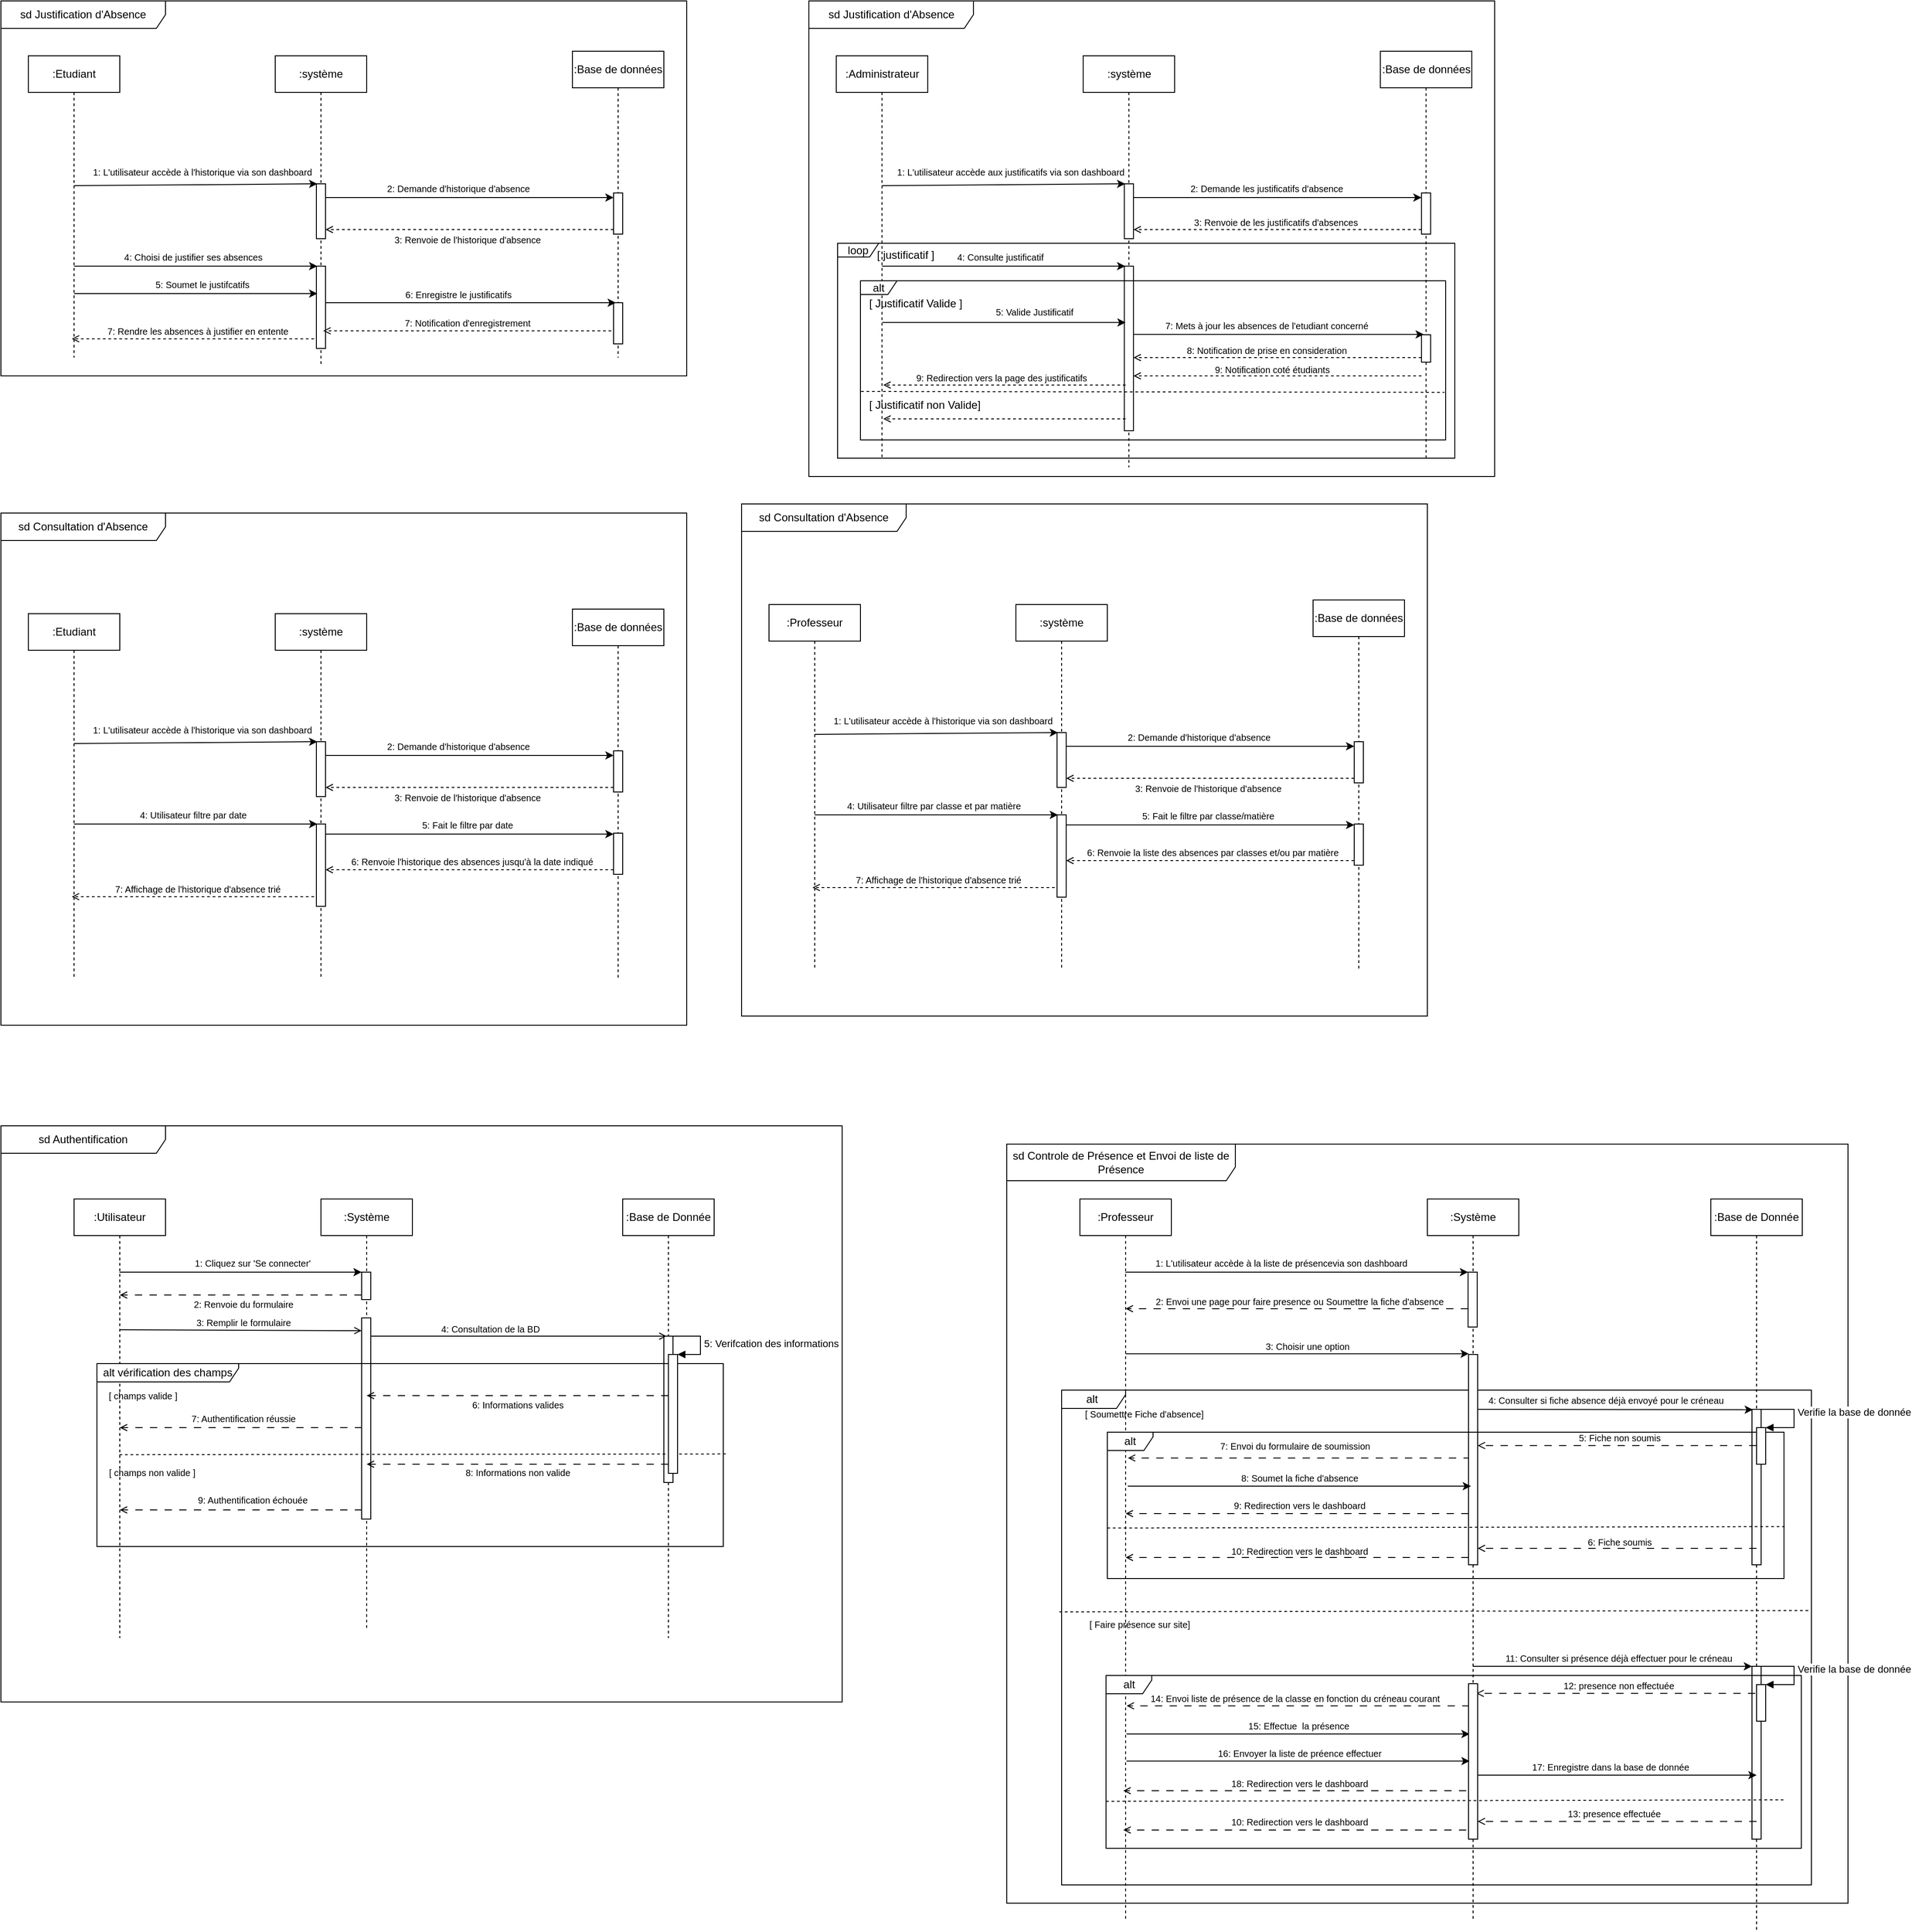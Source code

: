 <mxfile version="26.2.15">
  <diagram id="VfzzyUtiysGuRQwcEHD9" name="Page-1">
    <mxGraphModel dx="5688" dy="4666" grid="1" gridSize="10" guides="1" tooltips="1" connect="1" arrows="1" fold="1" page="1" pageScale="1" pageWidth="1100" pageHeight="850" background="#ffffff" math="0" shadow="0">
      <root>
        <mxCell id="0" />
        <mxCell id="1" parent="0" />
        <mxCell id="FyvYJik_-TkpsAxnc_bv-128" value="sd Authentification" style="shape=umlFrame;whiteSpace=wrap;html=1;pointerEvents=0;width=180;height=30;" parent="1" vertex="1">
          <mxGeometry x="-2060" y="-510" width="920" height="630" as="geometry" />
        </mxCell>
        <mxCell id="FyvYJik_-TkpsAxnc_bv-129" value=":Utilisateur" style="shape=umlLifeline;perimeter=lifelinePerimeter;whiteSpace=wrap;html=1;container=1;dropTarget=0;collapsible=0;recursiveResize=0;outlineConnect=0;portConstraint=eastwest;newEdgeStyle={&quot;curved&quot;:0,&quot;rounded&quot;:0};" parent="1" vertex="1">
          <mxGeometry x="-1980" y="-430" width="100" height="480" as="geometry" />
        </mxCell>
        <mxCell id="FyvYJik_-TkpsAxnc_bv-130" value=":Système" style="shape=umlLifeline;perimeter=lifelinePerimeter;whiteSpace=wrap;html=1;container=1;dropTarget=0;collapsible=0;recursiveResize=0;outlineConnect=0;portConstraint=eastwest;newEdgeStyle={&quot;curved&quot;:0,&quot;rounded&quot;:0};" parent="1" vertex="1">
          <mxGeometry x="-1710" y="-430" width="100" height="470" as="geometry" />
        </mxCell>
        <mxCell id="FyvYJik_-TkpsAxnc_bv-133" value="" style="html=1;points=[[0,0,0,0,5],[0,1,0,0,-5],[1,0,0,0,5],[1,1,0,0,-5]];perimeter=orthogonalPerimeter;outlineConnect=0;targetShapes=umlLifeline;portConstraint=eastwest;newEdgeStyle={&quot;curved&quot;:0,&quot;rounded&quot;:0};" parent="FyvYJik_-TkpsAxnc_bv-130" vertex="1">
          <mxGeometry x="44.5" y="80" width="10" height="30" as="geometry" />
        </mxCell>
        <mxCell id="FyvYJik_-TkpsAxnc_bv-134" value="" style="html=1;points=[[0,0,0,0,5],[0,1,0,0,-5],[1,0,0,0,5],[1,1,0,0,-5]];perimeter=orthogonalPerimeter;outlineConnect=0;targetShapes=umlLifeline;portConstraint=eastwest;newEdgeStyle={&quot;curved&quot;:0,&quot;rounded&quot;:0};" parent="FyvYJik_-TkpsAxnc_bv-130" vertex="1">
          <mxGeometry x="44.5" y="130" width="10" height="220" as="geometry" />
        </mxCell>
        <mxCell id="FyvYJik_-TkpsAxnc_bv-131" value=":Base de Donnée" style="shape=umlLifeline;perimeter=lifelinePerimeter;whiteSpace=wrap;html=1;container=1;dropTarget=0;collapsible=0;recursiveResize=0;outlineConnect=0;portConstraint=eastwest;newEdgeStyle={&quot;curved&quot;:0,&quot;rounded&quot;:0};" parent="1" vertex="1">
          <mxGeometry x="-1380" y="-430" width="100" height="480" as="geometry" />
        </mxCell>
        <mxCell id="FyvYJik_-TkpsAxnc_bv-149" value="" style="html=1;points=[[0,0,0,0,5],[0,1,0,0,-5],[1,0,0,0,5],[1,1,0,0,-5]];perimeter=orthogonalPerimeter;outlineConnect=0;targetShapes=umlLifeline;portConstraint=eastwest;newEdgeStyle={&quot;curved&quot;:0,&quot;rounded&quot;:0};" parent="FyvYJik_-TkpsAxnc_bv-131" vertex="1">
          <mxGeometry x="45" y="150" width="10" height="160" as="geometry" />
        </mxCell>
        <mxCell id="FyvYJik_-TkpsAxnc_bv-132" value="" style="endArrow=classic;html=1;rounded=0;" parent="1" target="FyvYJik_-TkpsAxnc_bv-133" edge="1">
          <mxGeometry width="50" height="50" relative="1" as="geometry">
            <mxPoint x="-1930.3" y="-350" as="sourcePoint" />
            <mxPoint x="-1660.5" y="-350" as="targetPoint" />
          </mxGeometry>
        </mxCell>
        <mxCell id="FyvYJik_-TkpsAxnc_bv-135" value="" style="endArrow=open;html=1;rounded=0;exitX=0;exitY=1;exitDx=0;exitDy=-5;exitPerimeter=0;endFill=0;dashed=1;dashPattern=8 8;" parent="1" source="FyvYJik_-TkpsAxnc_bv-133" target="FyvYJik_-TkpsAxnc_bv-129" edge="1">
          <mxGeometry width="50" height="50" relative="1" as="geometry">
            <mxPoint x="-1910" y="-310" as="sourcePoint" />
            <mxPoint x="-1644.7" y="-310" as="targetPoint" />
          </mxGeometry>
        </mxCell>
        <mxCell id="FyvYJik_-TkpsAxnc_bv-136" value="" style="endArrow=open;html=1;rounded=0;endFill=0;" parent="1" edge="1">
          <mxGeometry width="50" height="50" relative="1" as="geometry">
            <mxPoint x="-1930.3" y="-287" as="sourcePoint" />
            <mxPoint x="-1665.5" y="-286" as="targetPoint" />
          </mxGeometry>
        </mxCell>
        <mxCell id="FyvYJik_-TkpsAxnc_bv-137" value="" style="endArrow=open;html=1;rounded=0;exitX=0;exitY=1;exitDx=0;exitDy=-5;exitPerimeter=0;endFill=0;dashed=1;dashPattern=8 8;" parent="1" edge="1">
          <mxGeometry width="50" height="50" relative="1" as="geometry">
            <mxPoint x="-1665" y="-90" as="sourcePoint" />
            <mxPoint x="-1930" y="-90" as="targetPoint" />
          </mxGeometry>
        </mxCell>
        <mxCell id="FyvYJik_-TkpsAxnc_bv-138" value="1: Cliquez sur &#39;Se connecter&#39;" style="text;html=1;align=center;verticalAlign=middle;resizable=0;points=[];autosize=1;strokeColor=none;fillColor=none;fontSize=10;" parent="1" vertex="1">
          <mxGeometry x="-1860" y="-375" width="150" height="30" as="geometry" />
        </mxCell>
        <mxCell id="FyvYJik_-TkpsAxnc_bv-139" value="2: Renvoie du formulaire" style="text;html=1;align=center;verticalAlign=middle;resizable=0;points=[];autosize=1;strokeColor=none;fillColor=none;fontSize=10;" parent="1" vertex="1">
          <mxGeometry x="-1860" y="-330" width="130" height="30" as="geometry" />
        </mxCell>
        <mxCell id="FyvYJik_-TkpsAxnc_bv-140" value="3: Remplir le formulaire" style="text;html=1;align=center;verticalAlign=middle;resizable=0;points=[];autosize=1;strokeColor=none;fillColor=none;fontSize=10;" parent="1" vertex="1">
          <mxGeometry x="-1860" y="-310" width="130" height="30" as="geometry" />
        </mxCell>
        <mxCell id="FyvYJik_-TkpsAxnc_bv-141" value="" style="endArrow=open;html=1;rounded=0;exitX=0;exitY=1;exitDx=0;exitDy=-5;exitPerimeter=0;endFill=0;dashed=1;dashPattern=8 8;" parent="1" edge="1">
          <mxGeometry width="50" height="50" relative="1" as="geometry">
            <mxPoint x="-1665" y="-180" as="sourcePoint" />
            <mxPoint x="-1930" y="-180" as="targetPoint" />
          </mxGeometry>
        </mxCell>
        <mxCell id="FyvYJik_-TkpsAxnc_bv-142" value="7: Authentification réussie" style="text;html=1;align=center;verticalAlign=middle;resizable=0;points=[];autosize=1;strokeColor=none;fillColor=none;fontSize=10;" parent="1" vertex="1">
          <mxGeometry x="-1865" y="-205" width="140" height="30" as="geometry" />
        </mxCell>
        <mxCell id="FyvYJik_-TkpsAxnc_bv-143" value="9: Authentification échouée" style="text;html=1;align=center;verticalAlign=middle;resizable=0;points=[];autosize=1;strokeColor=none;fillColor=none;fontSize=10;" parent="1" vertex="1">
          <mxGeometry x="-1855" y="-116" width="140" height="30" as="geometry" />
        </mxCell>
        <mxCell id="FyvYJik_-TkpsAxnc_bv-144" value="[ champs valide ]" style="text;html=1;align=center;verticalAlign=middle;resizable=0;points=[];autosize=1;strokeColor=none;fillColor=none;fontSize=10;" parent="1" vertex="1">
          <mxGeometry x="-1955" y="-230" width="100" height="30" as="geometry" />
        </mxCell>
        <mxCell id="FyvYJik_-TkpsAxnc_bv-145" value="[ champs non valide ]" style="text;html=1;align=center;verticalAlign=middle;resizable=0;points=[];autosize=1;strokeColor=none;fillColor=none;fontSize=10;" parent="1" vertex="1">
          <mxGeometry x="-1955" y="-146" width="120" height="30" as="geometry" />
        </mxCell>
        <mxCell id="FyvYJik_-TkpsAxnc_bv-146" value="alt vérification des champs" style="shape=umlFrame;whiteSpace=wrap;html=1;pointerEvents=0;width=155;height=20;" parent="1" vertex="1">
          <mxGeometry x="-1955" y="-250" width="685" height="200" as="geometry" />
        </mxCell>
        <mxCell id="FyvYJik_-TkpsAxnc_bv-147" value="" style="endArrow=none;dashed=1;html=1;rounded=0;entryX=1.005;entryY=0.494;entryDx=0;entryDy=0;entryPerimeter=0;" parent="1" target="FyvYJik_-TkpsAxnc_bv-146" edge="1">
          <mxGeometry width="50" height="50" relative="1" as="geometry">
            <mxPoint x="-1930.3" y="-150.4" as="sourcePoint" />
            <mxPoint x="-1820" y="-150.4" as="targetPoint" />
          </mxGeometry>
        </mxCell>
        <mxCell id="FyvYJik_-TkpsAxnc_bv-148" value="" style="endArrow=open;html=1;rounded=0;endFill=0;dashed=1;dashPattern=8 8;" parent="1" source="FyvYJik_-TkpsAxnc_bv-150" edge="1">
          <mxGeometry width="50" height="50" relative="1" as="geometry">
            <mxPoint x="-1385" y="-215.4" as="sourcePoint" />
            <mxPoint x="-1660" y="-215" as="targetPoint" />
          </mxGeometry>
        </mxCell>
        <mxCell id="FyvYJik_-TkpsAxnc_bv-150" value="" style="html=1;points=[[0,0,0,0,5],[0,1,0,0,-5],[1,0,0,0,5],[1,1,0,0,-5]];perimeter=orthogonalPerimeter;outlineConnect=0;targetShapes=umlLifeline;portConstraint=eastwest;newEdgeStyle={&quot;curved&quot;:0,&quot;rounded&quot;:0};" parent="1" vertex="1">
          <mxGeometry x="-1330" y="-260" width="10" height="130" as="geometry" />
        </mxCell>
        <mxCell id="FyvYJik_-TkpsAxnc_bv-151" value="5: Verifcation des informations" style="html=1;align=left;spacingLeft=2;endArrow=block;rounded=0;edgeStyle=orthogonalEdgeStyle;curved=0;rounded=0;" parent="1" target="FyvYJik_-TkpsAxnc_bv-150" edge="1">
          <mxGeometry relative="1" as="geometry">
            <mxPoint x="-1325" y="-280" as="sourcePoint" />
            <Array as="points">
              <mxPoint x="-1295" y="-280" />
              <mxPoint x="-1295" y="-260" />
            </Array>
          </mxGeometry>
        </mxCell>
        <mxCell id="FyvYJik_-TkpsAxnc_bv-152" value="" style="endArrow=open;html=1;rounded=0;endFill=0;" parent="1" source="FyvYJik_-TkpsAxnc_bv-134" edge="1">
          <mxGeometry width="50" height="50" relative="1" as="geometry">
            <mxPoint x="-1660" y="-272" as="sourcePoint" />
            <mxPoint x="-1332" y="-280" as="targetPoint" />
          </mxGeometry>
        </mxCell>
        <mxCell id="FyvYJik_-TkpsAxnc_bv-153" value="4: Consultation de la BD" style="text;html=1;align=center;verticalAlign=middle;resizable=0;points=[];autosize=1;strokeColor=none;fillColor=none;fontSize=10;" parent="1" vertex="1">
          <mxGeometry x="-1590" y="-303" width="130" height="30" as="geometry" />
        </mxCell>
        <mxCell id="FyvYJik_-TkpsAxnc_bv-155" value="6: Informations valides" style="text;html=1;align=center;verticalAlign=middle;resizable=0;points=[];autosize=1;strokeColor=none;fillColor=none;fontSize=10;" parent="1" vertex="1">
          <mxGeometry x="-1555" y="-220" width="120" height="30" as="geometry" />
        </mxCell>
        <mxCell id="FyvYJik_-TkpsAxnc_bv-156" value="" style="endArrow=open;html=1;rounded=0;endFill=0;dashed=1;dashPattern=8 8;" parent="1" edge="1">
          <mxGeometry width="50" height="50" relative="1" as="geometry">
            <mxPoint x="-1330" y="-140" as="sourcePoint" />
            <mxPoint x="-1660" y="-140" as="targetPoint" />
          </mxGeometry>
        </mxCell>
        <mxCell id="FyvYJik_-TkpsAxnc_bv-157" value="8: Informations non valide" style="text;html=1;align=center;verticalAlign=middle;resizable=0;points=[];autosize=1;strokeColor=none;fillColor=none;fontSize=10;" parent="1" vertex="1">
          <mxGeometry x="-1565" y="-146" width="140" height="30" as="geometry" />
        </mxCell>
        <mxCell id="7TUI6IP7kkdumtU2h0bl-128" value="sd Consultation d&#39;Absence" style="shape=umlFrame;whiteSpace=wrap;html=1;pointerEvents=0;width=180;height=30;" vertex="1" parent="1">
          <mxGeometry x="-1250" y="-1190" width="750" height="560" as="geometry" />
        </mxCell>
        <mxCell id="7TUI6IP7kkdumtU2h0bl-129" value=":Professeur" style="shape=umlLifeline;perimeter=lifelinePerimeter;whiteSpace=wrap;html=1;container=1;dropTarget=0;collapsible=0;recursiveResize=0;outlineConnect=0;portConstraint=eastwest;newEdgeStyle={&quot;curved&quot;:0,&quot;rounded&quot;:0};" vertex="1" parent="1">
          <mxGeometry x="-1220" y="-1080" width="100" height="400" as="geometry" />
        </mxCell>
        <mxCell id="7TUI6IP7kkdumtU2h0bl-131" value=":système" style="shape=umlLifeline;perimeter=lifelinePerimeter;whiteSpace=wrap;html=1;container=1;dropTarget=0;collapsible=0;recursiveResize=0;outlineConnect=0;portConstraint=eastwest;newEdgeStyle={&quot;curved&quot;:0,&quot;rounded&quot;:0};size=40;" vertex="1" parent="1">
          <mxGeometry x="-950" y="-1080" width="100" height="400" as="geometry" />
        </mxCell>
        <mxCell id="7TUI6IP7kkdumtU2h0bl-136" value="" style="html=1;points=[[0,0,0,0,5],[0,1,0,0,-5],[1,0,0,0,5],[1,1,0,0,-5]];perimeter=orthogonalPerimeter;outlineConnect=0;targetShapes=umlLifeline;portConstraint=eastwest;newEdgeStyle={&quot;curved&quot;:0,&quot;rounded&quot;:0};" vertex="1" parent="7TUI6IP7kkdumtU2h0bl-131">
          <mxGeometry x="45" y="140" width="10" height="60" as="geometry" />
        </mxCell>
        <mxCell id="7TUI6IP7kkdumtU2h0bl-144" value="" style="html=1;points=[[0,0,0,0,5],[0,1,0,0,-5],[1,0,0,0,5],[1,1,0,0,-5]];perimeter=orthogonalPerimeter;outlineConnect=0;targetShapes=umlLifeline;portConstraint=eastwest;newEdgeStyle={&quot;curved&quot;:0,&quot;rounded&quot;:0};" vertex="1" parent="7TUI6IP7kkdumtU2h0bl-131">
          <mxGeometry x="45" y="230" width="10" height="90" as="geometry" />
        </mxCell>
        <mxCell id="7TUI6IP7kkdumtU2h0bl-132" value=":Base de données" style="shape=umlLifeline;perimeter=lifelinePerimeter;whiteSpace=wrap;html=1;container=1;dropTarget=0;collapsible=0;recursiveResize=0;outlineConnect=0;portConstraint=eastwest;newEdgeStyle={&quot;curved&quot;:0,&quot;rounded&quot;:0};" vertex="1" parent="1">
          <mxGeometry x="-625" y="-1085" width="100" height="405" as="geometry" />
        </mxCell>
        <mxCell id="7TUI6IP7kkdumtU2h0bl-138" value="" style="html=1;points=[[0,0,0,0,5],[0,1,0,0,-5],[1,0,0,0,5],[1,1,0,0,-5]];perimeter=orthogonalPerimeter;outlineConnect=0;targetShapes=umlLifeline;portConstraint=eastwest;newEdgeStyle={&quot;curved&quot;:0,&quot;rounded&quot;:0};" vertex="1" parent="7TUI6IP7kkdumtU2h0bl-132">
          <mxGeometry x="45" y="155" width="10" height="45" as="geometry" />
        </mxCell>
        <mxCell id="7TUI6IP7kkdumtU2h0bl-147" value="" style="html=1;points=[[0,0,0,0,5],[0,1,0,0,-5],[1,0,0,0,5],[1,1,0,0,-5]];perimeter=orthogonalPerimeter;outlineConnect=0;targetShapes=umlLifeline;portConstraint=eastwest;newEdgeStyle={&quot;curved&quot;:0,&quot;rounded&quot;:0};" vertex="1" parent="7TUI6IP7kkdumtU2h0bl-132">
          <mxGeometry x="45" y="245" width="10" height="45" as="geometry" />
        </mxCell>
        <mxCell id="7TUI6IP7kkdumtU2h0bl-134" value="" style="endArrow=classic;html=1;rounded=0;" edge="1" parent="1">
          <mxGeometry width="50" height="50" relative="1" as="geometry">
            <mxPoint x="-1170.0" y="-938" as="sourcePoint" />
            <mxPoint x="-904" y="-940" as="targetPoint" />
          </mxGeometry>
        </mxCell>
        <mxCell id="7TUI6IP7kkdumtU2h0bl-135" value="1: L&#39;utilisateur accède à l&#39;historique via&amp;nbsp;son dashboard" style="text;html=1;align=center;verticalAlign=middle;resizable=0;points=[];autosize=1;strokeColor=none;fillColor=none;fontSize=10;" vertex="1" parent="1">
          <mxGeometry x="-1160" y="-968" width="260" height="30" as="geometry" />
        </mxCell>
        <mxCell id="7TUI6IP7kkdumtU2h0bl-137" value="" style="endArrow=classic;html=1;rounded=0;entryX=0;entryY=0;entryDx=0;entryDy=5;entryPerimeter=0;" edge="1" parent="1" source="7TUI6IP7kkdumtU2h0bl-136" target="7TUI6IP7kkdumtU2h0bl-138">
          <mxGeometry width="50" height="50" relative="1" as="geometry">
            <mxPoint x="-880.0" y="-918" as="sourcePoint" />
            <mxPoint x="-600" y="-920" as="targetPoint" />
          </mxGeometry>
        </mxCell>
        <mxCell id="7TUI6IP7kkdumtU2h0bl-140" value="" style="endArrow=open;html=1;rounded=0;exitX=0;exitY=1;exitDx=0;exitDy=-5;exitPerimeter=0;dashed=1;endFill=0;" edge="1" parent="1" source="7TUI6IP7kkdumtU2h0bl-138">
          <mxGeometry width="50" height="50" relative="1" as="geometry">
            <mxPoint x="-575.5" y="-900" as="sourcePoint" />
            <mxPoint x="-895" y="-890" as="targetPoint" />
          </mxGeometry>
        </mxCell>
        <mxCell id="7TUI6IP7kkdumtU2h0bl-141" value="2: Demande d&#39;historique d&#39;absence" style="text;html=1;align=center;verticalAlign=middle;resizable=0;points=[];autosize=1;strokeColor=none;fillColor=none;fontSize=10;" vertex="1" parent="1">
          <mxGeometry x="-840" y="-950" width="180" height="30" as="geometry" />
        </mxCell>
        <mxCell id="7TUI6IP7kkdumtU2h0bl-142" value="3: Renvoie de l&#39;historique d&#39;absence" style="text;html=1;align=center;verticalAlign=middle;resizable=0;points=[];autosize=1;strokeColor=none;fillColor=none;fontSize=10;" vertex="1" parent="1">
          <mxGeometry x="-830" y="-894" width="180" height="30" as="geometry" />
        </mxCell>
        <mxCell id="7TUI6IP7kkdumtU2h0bl-143" value="" style="endArrow=classic;html=1;rounded=0;" edge="1" parent="1">
          <mxGeometry width="50" height="50" relative="1" as="geometry">
            <mxPoint x="-1170" y="-850" as="sourcePoint" />
            <mxPoint x="-904" y="-850" as="targetPoint" />
          </mxGeometry>
        </mxCell>
        <mxCell id="7TUI6IP7kkdumtU2h0bl-146" value="4: Utilisateur filtre par classe et par matière" style="text;html=1;align=center;verticalAlign=middle;resizable=0;points=[];autosize=1;strokeColor=none;fillColor=none;fontSize=10;" vertex="1" parent="1">
          <mxGeometry x="-1145" y="-875" width="210" height="30" as="geometry" />
        </mxCell>
        <mxCell id="7TUI6IP7kkdumtU2h0bl-148" value="" style="endArrow=classic;html=1;rounded=0;entryX=0;entryY=0;entryDx=0;entryDy=5;entryPerimeter=0;" edge="1" parent="1">
          <mxGeometry width="50" height="50" relative="1" as="geometry">
            <mxPoint x="-895" y="-839" as="sourcePoint" />
            <mxPoint x="-580" y="-839" as="targetPoint" />
          </mxGeometry>
        </mxCell>
        <mxCell id="7TUI6IP7kkdumtU2h0bl-149" value="5: Fait le filtre par classe/matière" style="text;html=1;align=center;verticalAlign=middle;resizable=0;points=[];autosize=1;strokeColor=none;fillColor=none;fontSize=10;" vertex="1" parent="1">
          <mxGeometry x="-825" y="-864" width="170" height="30" as="geometry" />
        </mxCell>
        <mxCell id="7TUI6IP7kkdumtU2h0bl-150" value="" style="endArrow=open;html=1;rounded=0;exitX=0;exitY=1;exitDx=0;exitDy=-5;exitPerimeter=0;dashed=1;endFill=0;" edge="1" parent="1">
          <mxGeometry width="50" height="50" relative="1" as="geometry">
            <mxPoint x="-580" y="-800" as="sourcePoint" />
            <mxPoint x="-895" y="-800" as="targetPoint" />
          </mxGeometry>
        </mxCell>
        <mxCell id="7TUI6IP7kkdumtU2h0bl-151" value="6: Renvoie la liste des absences par classes et/ou par matière" style="text;html=1;align=center;verticalAlign=middle;resizable=0;points=[];autosize=1;strokeColor=none;fillColor=none;fontSize=10;" vertex="1" parent="1">
          <mxGeometry x="-885" y="-824" width="300" height="30" as="geometry" />
        </mxCell>
        <mxCell id="7TUI6IP7kkdumtU2h0bl-152" value="" style="endArrow=open;html=1;rounded=0;dashed=1;endFill=0;" edge="1" parent="1">
          <mxGeometry width="50" height="50" relative="1" as="geometry">
            <mxPoint x="-907.5" y="-770.56" as="sourcePoint" />
            <mxPoint x="-1172.5" y="-770.56" as="targetPoint" />
          </mxGeometry>
        </mxCell>
        <mxCell id="7TUI6IP7kkdumtU2h0bl-153" value="7: Affichage de l&#39;historique d&#39;absence trié" style="text;html=1;align=center;verticalAlign=middle;resizable=0;points=[];autosize=1;strokeColor=none;fillColor=none;fontSize=10;" vertex="1" parent="1">
          <mxGeometry x="-1135" y="-794" width="200" height="30" as="geometry" />
        </mxCell>
        <mxCell id="7TUI6IP7kkdumtU2h0bl-154" value="sd Consultation d&#39;Absence" style="shape=umlFrame;whiteSpace=wrap;html=1;pointerEvents=0;width=180;height=30;" vertex="1" parent="1">
          <mxGeometry x="-2060" y="-1180" width="750" height="560" as="geometry" />
        </mxCell>
        <mxCell id="7TUI6IP7kkdumtU2h0bl-155" value=":Etudiant" style="shape=umlLifeline;perimeter=lifelinePerimeter;whiteSpace=wrap;html=1;container=1;dropTarget=0;collapsible=0;recursiveResize=0;outlineConnect=0;portConstraint=eastwest;newEdgeStyle={&quot;curved&quot;:0,&quot;rounded&quot;:0};" vertex="1" parent="1">
          <mxGeometry x="-2030" y="-1070" width="100" height="400" as="geometry" />
        </mxCell>
        <mxCell id="7TUI6IP7kkdumtU2h0bl-156" value=":système" style="shape=umlLifeline;perimeter=lifelinePerimeter;whiteSpace=wrap;html=1;container=1;dropTarget=0;collapsible=0;recursiveResize=0;outlineConnect=0;portConstraint=eastwest;newEdgeStyle={&quot;curved&quot;:0,&quot;rounded&quot;:0};size=40;" vertex="1" parent="1">
          <mxGeometry x="-1760" y="-1070" width="100" height="400" as="geometry" />
        </mxCell>
        <mxCell id="7TUI6IP7kkdumtU2h0bl-157" value="" style="html=1;points=[[0,0,0,0,5],[0,1,0,0,-5],[1,0,0,0,5],[1,1,0,0,-5]];perimeter=orthogonalPerimeter;outlineConnect=0;targetShapes=umlLifeline;portConstraint=eastwest;newEdgeStyle={&quot;curved&quot;:0,&quot;rounded&quot;:0};" vertex="1" parent="7TUI6IP7kkdumtU2h0bl-156">
          <mxGeometry x="45" y="140" width="10" height="60" as="geometry" />
        </mxCell>
        <mxCell id="7TUI6IP7kkdumtU2h0bl-158" value="" style="html=1;points=[[0,0,0,0,5],[0,1,0,0,-5],[1,0,0,0,5],[1,1,0,0,-5]];perimeter=orthogonalPerimeter;outlineConnect=0;targetShapes=umlLifeline;portConstraint=eastwest;newEdgeStyle={&quot;curved&quot;:0,&quot;rounded&quot;:0};" vertex="1" parent="7TUI6IP7kkdumtU2h0bl-156">
          <mxGeometry x="45" y="230" width="10" height="90" as="geometry" />
        </mxCell>
        <mxCell id="7TUI6IP7kkdumtU2h0bl-159" value=":Base de données" style="shape=umlLifeline;perimeter=lifelinePerimeter;whiteSpace=wrap;html=1;container=1;dropTarget=0;collapsible=0;recursiveResize=0;outlineConnect=0;portConstraint=eastwest;newEdgeStyle={&quot;curved&quot;:0,&quot;rounded&quot;:0};" vertex="1" parent="1">
          <mxGeometry x="-1435" y="-1075" width="100" height="405" as="geometry" />
        </mxCell>
        <mxCell id="7TUI6IP7kkdumtU2h0bl-160" value="" style="html=1;points=[[0,0,0,0,5],[0,1,0,0,-5],[1,0,0,0,5],[1,1,0,0,-5]];perimeter=orthogonalPerimeter;outlineConnect=0;targetShapes=umlLifeline;portConstraint=eastwest;newEdgeStyle={&quot;curved&quot;:0,&quot;rounded&quot;:0};" vertex="1" parent="7TUI6IP7kkdumtU2h0bl-159">
          <mxGeometry x="45" y="155" width="10" height="45" as="geometry" />
        </mxCell>
        <mxCell id="7TUI6IP7kkdumtU2h0bl-161" value="" style="html=1;points=[[0,0,0,0,5],[0,1,0,0,-5],[1,0,0,0,5],[1,1,0,0,-5]];perimeter=orthogonalPerimeter;outlineConnect=0;targetShapes=umlLifeline;portConstraint=eastwest;newEdgeStyle={&quot;curved&quot;:0,&quot;rounded&quot;:0};" vertex="1" parent="7TUI6IP7kkdumtU2h0bl-159">
          <mxGeometry x="45" y="245" width="10" height="45" as="geometry" />
        </mxCell>
        <mxCell id="7TUI6IP7kkdumtU2h0bl-162" value="" style="endArrow=classic;html=1;rounded=0;" edge="1" parent="1">
          <mxGeometry width="50" height="50" relative="1" as="geometry">
            <mxPoint x="-1980.0" y="-928" as="sourcePoint" />
            <mxPoint x="-1714" y="-930" as="targetPoint" />
          </mxGeometry>
        </mxCell>
        <mxCell id="7TUI6IP7kkdumtU2h0bl-163" value="1: L&#39;utilisateur accède à l&#39;historique via son dashboard" style="text;html=1;align=center;verticalAlign=middle;resizable=0;points=[];autosize=1;strokeColor=none;fillColor=none;fontSize=10;" vertex="1" parent="1">
          <mxGeometry x="-1970" y="-958" width="260" height="30" as="geometry" />
        </mxCell>
        <mxCell id="7TUI6IP7kkdumtU2h0bl-164" value="" style="endArrow=classic;html=1;rounded=0;entryX=0;entryY=0;entryDx=0;entryDy=5;entryPerimeter=0;" edge="1" source="7TUI6IP7kkdumtU2h0bl-157" target="7TUI6IP7kkdumtU2h0bl-160" parent="1">
          <mxGeometry width="50" height="50" relative="1" as="geometry">
            <mxPoint x="-1690.0" y="-908" as="sourcePoint" />
            <mxPoint x="-1410" y="-910" as="targetPoint" />
          </mxGeometry>
        </mxCell>
        <mxCell id="7TUI6IP7kkdumtU2h0bl-165" value="" style="endArrow=open;html=1;rounded=0;exitX=0;exitY=1;exitDx=0;exitDy=-5;exitPerimeter=0;dashed=1;endFill=0;" edge="1" source="7TUI6IP7kkdumtU2h0bl-160" parent="1">
          <mxGeometry width="50" height="50" relative="1" as="geometry">
            <mxPoint x="-1385.5" y="-890" as="sourcePoint" />
            <mxPoint x="-1705" y="-880" as="targetPoint" />
          </mxGeometry>
        </mxCell>
        <mxCell id="7TUI6IP7kkdumtU2h0bl-166" value="2: Demande d&#39;historique d&#39;absence" style="text;html=1;align=center;verticalAlign=middle;resizable=0;points=[];autosize=1;strokeColor=none;fillColor=none;fontSize=10;" vertex="1" parent="1">
          <mxGeometry x="-1650" y="-940" width="180" height="30" as="geometry" />
        </mxCell>
        <mxCell id="7TUI6IP7kkdumtU2h0bl-167" value="3: Renvoie de l&#39;historique d&#39;absence" style="text;html=1;align=center;verticalAlign=middle;resizable=0;points=[];autosize=1;strokeColor=none;fillColor=none;fontSize=10;" vertex="1" parent="1">
          <mxGeometry x="-1640" y="-884" width="180" height="30" as="geometry" />
        </mxCell>
        <mxCell id="7TUI6IP7kkdumtU2h0bl-168" value="" style="endArrow=classic;html=1;rounded=0;" edge="1" parent="1">
          <mxGeometry width="50" height="50" relative="1" as="geometry">
            <mxPoint x="-1980" y="-840" as="sourcePoint" />
            <mxPoint x="-1714" y="-840" as="targetPoint" />
          </mxGeometry>
        </mxCell>
        <mxCell id="7TUI6IP7kkdumtU2h0bl-169" value="4: Utilisateur filtre par date" style="text;html=1;align=center;verticalAlign=middle;resizable=0;points=[];autosize=1;strokeColor=none;fillColor=none;fontSize=10;" vertex="1" parent="1">
          <mxGeometry x="-1920" y="-865" width="140" height="30" as="geometry" />
        </mxCell>
        <mxCell id="7TUI6IP7kkdumtU2h0bl-170" value="" style="endArrow=classic;html=1;rounded=0;entryX=0;entryY=0;entryDx=0;entryDy=5;entryPerimeter=0;" edge="1" parent="1">
          <mxGeometry width="50" height="50" relative="1" as="geometry">
            <mxPoint x="-1705" y="-829" as="sourcePoint" />
            <mxPoint x="-1390" y="-829" as="targetPoint" />
          </mxGeometry>
        </mxCell>
        <mxCell id="7TUI6IP7kkdumtU2h0bl-171" value="5: Fait le filtre par date" style="text;html=1;align=center;verticalAlign=middle;resizable=0;points=[];autosize=1;strokeColor=none;fillColor=none;fontSize=10;" vertex="1" parent="1">
          <mxGeometry x="-1610" y="-854" width="120" height="30" as="geometry" />
        </mxCell>
        <mxCell id="7TUI6IP7kkdumtU2h0bl-172" value="" style="endArrow=open;html=1;rounded=0;exitX=0;exitY=1;exitDx=0;exitDy=-5;exitPerimeter=0;dashed=1;endFill=0;" edge="1" parent="1">
          <mxGeometry width="50" height="50" relative="1" as="geometry">
            <mxPoint x="-1390" y="-790" as="sourcePoint" />
            <mxPoint x="-1705" y="-790" as="targetPoint" />
          </mxGeometry>
        </mxCell>
        <mxCell id="7TUI6IP7kkdumtU2h0bl-173" value="6: Renvoie l&#39;historique des absences jusqu&#39;à la date indiqué" style="text;html=1;align=center;verticalAlign=middle;resizable=0;points=[];autosize=1;strokeColor=none;fillColor=none;fontSize=10;" vertex="1" parent="1">
          <mxGeometry x="-1690" y="-814" width="290" height="30" as="geometry" />
        </mxCell>
        <mxCell id="7TUI6IP7kkdumtU2h0bl-174" value="" style="endArrow=open;html=1;rounded=0;dashed=1;endFill=0;" edge="1" parent="1">
          <mxGeometry width="50" height="50" relative="1" as="geometry">
            <mxPoint x="-1717.5" y="-760.56" as="sourcePoint" />
            <mxPoint x="-1982.5" y="-760.56" as="targetPoint" />
          </mxGeometry>
        </mxCell>
        <mxCell id="7TUI6IP7kkdumtU2h0bl-175" value="7: Affichage de l&#39;historique d&#39;absence trié" style="text;html=1;align=center;verticalAlign=middle;resizable=0;points=[];autosize=1;strokeColor=none;fillColor=none;fontSize=10;" vertex="1" parent="1">
          <mxGeometry x="-1945" y="-784" width="200" height="30" as="geometry" />
        </mxCell>
        <mxCell id="7TUI6IP7kkdumtU2h0bl-176" value="sd Controle de Présence et Envoi de liste de Présence" style="shape=umlFrame;whiteSpace=wrap;html=1;pointerEvents=0;width=250;height=40;" vertex="1" parent="1">
          <mxGeometry x="-960" y="-490" width="920" height="830" as="geometry" />
        </mxCell>
        <mxCell id="7TUI6IP7kkdumtU2h0bl-177" value=":Professeur" style="shape=umlLifeline;perimeter=lifelinePerimeter;whiteSpace=wrap;html=1;container=1;dropTarget=0;collapsible=0;recursiveResize=0;outlineConnect=0;portConstraint=eastwest;newEdgeStyle={&quot;curved&quot;:0,&quot;rounded&quot;:0};" vertex="1" parent="1">
          <mxGeometry x="-880" y="-430" width="100" height="790" as="geometry" />
        </mxCell>
        <mxCell id="7TUI6IP7kkdumtU2h0bl-178" value=":Système" style="shape=umlLifeline;perimeter=lifelinePerimeter;whiteSpace=wrap;html=1;container=1;dropTarget=0;collapsible=0;recursiveResize=0;outlineConnect=0;portConstraint=eastwest;newEdgeStyle={&quot;curved&quot;:0,&quot;rounded&quot;:0};" vertex="1" parent="1">
          <mxGeometry x="-500" y="-430" width="100" height="790" as="geometry" />
        </mxCell>
        <mxCell id="7TUI6IP7kkdumtU2h0bl-179" value="" style="html=1;points=[[0,0,0,0,5],[0,1,0,0,-5],[1,0,0,0,5],[1,1,0,0,-5]];perimeter=orthogonalPerimeter;outlineConnect=0;targetShapes=umlLifeline;portConstraint=eastwest;newEdgeStyle={&quot;curved&quot;:0,&quot;rounded&quot;:0};" vertex="1" parent="7TUI6IP7kkdumtU2h0bl-178">
          <mxGeometry x="44.5" y="80" width="10" height="60" as="geometry" />
        </mxCell>
        <mxCell id="7TUI6IP7kkdumtU2h0bl-181" value=":Base de Donnée" style="shape=umlLifeline;perimeter=lifelinePerimeter;whiteSpace=wrap;html=1;container=1;dropTarget=0;collapsible=0;recursiveResize=0;outlineConnect=0;portConstraint=eastwest;newEdgeStyle={&quot;curved&quot;:0,&quot;rounded&quot;:0};" vertex="1" parent="1">
          <mxGeometry x="-190" y="-430" width="100" height="800" as="geometry" />
        </mxCell>
        <mxCell id="7TUI6IP7kkdumtU2h0bl-183" value="" style="endArrow=classic;html=1;rounded=0;" edge="1" target="7TUI6IP7kkdumtU2h0bl-179" parent="1">
          <mxGeometry width="50" height="50" relative="1" as="geometry">
            <mxPoint x="-830.3" y="-350" as="sourcePoint" />
            <mxPoint x="-560.5" y="-350" as="targetPoint" />
          </mxGeometry>
        </mxCell>
        <mxCell id="7TUI6IP7kkdumtU2h0bl-187" value="1: L&#39;utilisateur accède à la liste de présencevia&amp;nbsp;son dashboard" style="text;html=1;align=center;verticalAlign=middle;resizable=0;points=[];autosize=1;strokeColor=none;fillColor=none;fontSize=10;" vertex="1" parent="1">
          <mxGeometry x="-810" y="-375" width="300" height="30" as="geometry" />
        </mxCell>
        <mxCell id="7TUI6IP7kkdumtU2h0bl-205" value="" style="endArrow=open;html=1;rounded=0;endFill=0;dashed=1;dashPattern=8 8;" edge="1" parent="1" source="7TUI6IP7kkdumtU2h0bl-179">
          <mxGeometry width="50" height="50" relative="1" as="geometry">
            <mxPoint x="-505" y="-310" as="sourcePoint" />
            <mxPoint x="-830" y="-310" as="targetPoint" />
          </mxGeometry>
        </mxCell>
        <mxCell id="7TUI6IP7kkdumtU2h0bl-206" value="2: Envoi une page pour faire presence ou Soumettre la fiche d&#39;absence" style="text;html=1;align=center;verticalAlign=middle;resizable=0;points=[];autosize=1;strokeColor=none;fillColor=none;fontSize=10;" vertex="1" parent="1">
          <mxGeometry x="-810" y="-333" width="340" height="30" as="geometry" />
        </mxCell>
        <mxCell id="7TUI6IP7kkdumtU2h0bl-207" value="alt&amp;nbsp;" style="shape=umlFrame;whiteSpace=wrap;html=1;pointerEvents=0;width=70;height=20;" vertex="1" parent="1">
          <mxGeometry x="-900" y="-221" width="820" height="541" as="geometry" />
        </mxCell>
        <mxCell id="7TUI6IP7kkdumtU2h0bl-209" value="&lt;font style=&quot;font-size: 10px;&quot;&gt;[ Soumettre Fiche d&#39;absence]&lt;/font&gt;" style="text;html=1;align=center;verticalAlign=middle;resizable=0;points=[];autosize=1;strokeColor=none;fillColor=none;" vertex="1" parent="1">
          <mxGeometry x="-885" y="-210" width="150" height="30" as="geometry" />
        </mxCell>
        <mxCell id="7TUI6IP7kkdumtU2h0bl-210" value="" style="endArrow=none;dashed=1;html=1;rounded=0;exitX=-0.002;exitY=0.536;exitDx=0;exitDy=0;exitPerimeter=0;entryX=1.001;entryY=0.531;entryDx=0;entryDy=0;entryPerimeter=0;" edge="1" parent="1">
          <mxGeometry width="50" height="50" relative="1" as="geometry">
            <mxPoint x="-902.46" y="21.5" as="sourcePoint" />
            <mxPoint x="-80.0" y="20.0" as="targetPoint" />
          </mxGeometry>
        </mxCell>
        <mxCell id="7TUI6IP7kkdumtU2h0bl-211" value="&lt;font style=&quot;font-size: 10px;&quot;&gt;[ Faire présence sur site]&lt;/font&gt;" style="text;html=1;align=center;verticalAlign=middle;resizable=0;points=[];autosize=1;strokeColor=none;fillColor=none;" vertex="1" parent="1">
          <mxGeometry x="-880" y="20" width="130" height="30" as="geometry" />
        </mxCell>
        <mxCell id="7TUI6IP7kkdumtU2h0bl-212" value="" style="endArrow=classic;html=1;rounded=0;" edge="1" parent="1">
          <mxGeometry width="50" height="50" relative="1" as="geometry">
            <mxPoint x="-830" y="-260.8" as="sourcePoint" />
            <mxPoint x="-454.7" y="-260.8" as="targetPoint" />
          </mxGeometry>
        </mxCell>
        <mxCell id="7TUI6IP7kkdumtU2h0bl-213" value="3: Choisir une option&amp;nbsp;" style="text;html=1;align=center;verticalAlign=middle;resizable=0;points=[];autosize=1;strokeColor=none;fillColor=none;fontSize=10;" vertex="1" parent="1">
          <mxGeometry x="-690" y="-284" width="120" height="30" as="geometry" />
        </mxCell>
        <mxCell id="7TUI6IP7kkdumtU2h0bl-214" value="" style="endArrow=open;html=1;rounded=0;endFill=0;dashed=1;dashPattern=8 8;" edge="1" parent="1">
          <mxGeometry width="50" height="50" relative="1" as="geometry">
            <mxPoint x="-452.5" y="-146.8" as="sourcePoint" />
            <mxPoint x="-827.5" y="-146.8" as="targetPoint" />
          </mxGeometry>
        </mxCell>
        <mxCell id="7TUI6IP7kkdumtU2h0bl-215" value="" style="html=1;points=[[0,0,0,0,5],[0,1,0,0,-5],[1,0,0,0,5],[1,1,0,0,-5]];perimeter=orthogonalPerimeter;outlineConnect=0;targetShapes=umlLifeline;portConstraint=eastwest;newEdgeStyle={&quot;curved&quot;:0,&quot;rounded&quot;:0};" vertex="1" parent="1">
          <mxGeometry x="-455" y="-260" width="10" height="230" as="geometry" />
        </mxCell>
        <mxCell id="7TUI6IP7kkdumtU2h0bl-216" value="7: Envoi du formulaire de soumission" style="text;html=1;align=center;verticalAlign=middle;resizable=0;points=[];autosize=1;strokeColor=none;fillColor=none;fontSize=10;" vertex="1" parent="1">
          <mxGeometry x="-740" y="-175" width="190" height="30" as="geometry" />
        </mxCell>
        <mxCell id="7TUI6IP7kkdumtU2h0bl-217" value="" style="endArrow=classic;html=1;rounded=0;" edge="1" parent="1">
          <mxGeometry width="50" height="50" relative="1" as="geometry">
            <mxPoint x="-445" y="-200" as="sourcePoint" />
            <mxPoint x="-144" y="-199.6" as="targetPoint" />
          </mxGeometry>
        </mxCell>
        <mxCell id="7TUI6IP7kkdumtU2h0bl-218" value="" style="html=1;points=[[0,0,0,0,5],[0,1,0,0,-5],[1,0,0,0,5],[1,1,0,0,-5]];perimeter=orthogonalPerimeter;outlineConnect=0;targetShapes=umlLifeline;portConstraint=eastwest;newEdgeStyle={&quot;curved&quot;:0,&quot;rounded&quot;:0};" vertex="1" parent="1">
          <mxGeometry x="-145" y="-200" width="10" height="170" as="geometry" />
        </mxCell>
        <mxCell id="7TUI6IP7kkdumtU2h0bl-221" value="4: Consulter si fiche absence déjà envoyé pour le créneau" style="text;html=1;align=center;verticalAlign=middle;resizable=0;points=[];autosize=1;strokeColor=none;fillColor=none;fontSize=10;" vertex="1" parent="1">
          <mxGeometry x="-445" y="-225" width="280" height="30" as="geometry" />
        </mxCell>
        <mxCell id="7TUI6IP7kkdumtU2h0bl-224" value="Verifie la base de donnée" style="html=1;align=left;spacingLeft=2;endArrow=block;rounded=0;edgeStyle=orthogonalEdgeStyle;curved=0;rounded=0;" edge="1" target="7TUI6IP7kkdumtU2h0bl-223" parent="1">
          <mxGeometry relative="1" as="geometry">
            <mxPoint x="-145" y="81" as="sourcePoint" />
            <Array as="points">
              <mxPoint x="-99" y="81" />
              <mxPoint x="-99" y="101" />
            </Array>
          </mxGeometry>
        </mxCell>
        <mxCell id="7TUI6IP7kkdumtU2h0bl-225" value="" style="endArrow=open;html=1;rounded=0;endFill=0;dashed=1;dashPattern=8 8;exitX=0.5;exitY=0.5;exitDx=0;exitDy=0;exitPerimeter=0;" edge="1" parent="1">
          <mxGeometry width="50" height="50" relative="1" as="geometry">
            <mxPoint x="-140" y="-160.4" as="sourcePoint" />
            <mxPoint x="-445" y="-160.4" as="targetPoint" />
          </mxGeometry>
        </mxCell>
        <mxCell id="7TUI6IP7kkdumtU2h0bl-226" value="5: Fiche non soumis" style="text;html=1;align=center;verticalAlign=middle;resizable=0;points=[];autosize=1;strokeColor=none;fillColor=none;fontSize=10;" vertex="1" parent="1">
          <mxGeometry x="-345" y="-184" width="110" height="30" as="geometry" />
        </mxCell>
        <mxCell id="7TUI6IP7kkdumtU2h0bl-227" value="alt" style="shape=umlFrame;whiteSpace=wrap;html=1;pointerEvents=0;width=50;height=20;" vertex="1" parent="1">
          <mxGeometry x="-850" y="-175" width="740" height="160" as="geometry" />
        </mxCell>
        <mxCell id="7TUI6IP7kkdumtU2h0bl-228" value="" style="endArrow=none;dashed=1;html=1;rounded=0;exitX=0;exitY=0.63;exitDx=0;exitDy=0;exitPerimeter=0;entryX=1.001;entryY=0.614;entryDx=0;entryDy=0;entryPerimeter=0;" edge="1" parent="1">
          <mxGeometry width="50" height="50" relative="1" as="geometry">
            <mxPoint x="-850" y="-70.2" as="sourcePoint" />
            <mxPoint x="-109.26" y="-71.8" as="targetPoint" />
          </mxGeometry>
        </mxCell>
        <mxCell id="7TUI6IP7kkdumtU2h0bl-229" value="" style="endArrow=classic;html=1;rounded=0;" edge="1" parent="1">
          <mxGeometry width="50" height="50" relative="1" as="geometry">
            <mxPoint x="-827.65" y="-116" as="sourcePoint" />
            <mxPoint x="-452.35" y="-116" as="targetPoint" />
          </mxGeometry>
        </mxCell>
        <mxCell id="7TUI6IP7kkdumtU2h0bl-230" value="8: Soumet la fiche d&#39;absence" style="text;html=1;align=center;verticalAlign=middle;resizable=0;points=[];autosize=1;strokeColor=none;fillColor=none;fontSize=10;" vertex="1" parent="1">
          <mxGeometry x="-715" y="-140" width="150" height="30" as="geometry" />
        </mxCell>
        <mxCell id="7TUI6IP7kkdumtU2h0bl-231" value="" style="endArrow=open;html=1;rounded=0;endFill=0;dashed=1;dashPattern=8 8;" edge="1" parent="1">
          <mxGeometry width="50" height="50" relative="1" as="geometry">
            <mxPoint x="-455" y="-86.0" as="sourcePoint" />
            <mxPoint x="-830" y="-86.0" as="targetPoint" />
          </mxGeometry>
        </mxCell>
        <mxCell id="7TUI6IP7kkdumtU2h0bl-232" value="9: Redirection vers le dashboard" style="text;html=1;align=center;verticalAlign=middle;resizable=0;points=[];autosize=1;strokeColor=none;fillColor=none;fontSize=10;" vertex="1" parent="1">
          <mxGeometry x="-725" y="-110" width="170" height="30" as="geometry" />
        </mxCell>
        <mxCell id="7TUI6IP7kkdumtU2h0bl-233" value="" style="endArrow=open;html=1;rounded=0;endFill=0;dashed=1;dashPattern=8 8;exitX=0.5;exitY=0.5;exitDx=0;exitDy=0;exitPerimeter=0;" edge="1" parent="1">
          <mxGeometry width="50" height="50" relative="1" as="geometry">
            <mxPoint x="-140" y="-48" as="sourcePoint" />
            <mxPoint x="-445" y="-48" as="targetPoint" />
          </mxGeometry>
        </mxCell>
        <mxCell id="7TUI6IP7kkdumtU2h0bl-234" value="6: Fiche soumis" style="text;html=1;align=center;verticalAlign=middle;resizable=0;points=[];autosize=1;strokeColor=none;fillColor=none;fontSize=10;" vertex="1" parent="1">
          <mxGeometry x="-335" y="-70" width="90" height="30" as="geometry" />
        </mxCell>
        <mxCell id="7TUI6IP7kkdumtU2h0bl-235" value="" style="endArrow=open;html=1;rounded=0;endFill=0;dashed=1;dashPattern=8 8;" edge="1" parent="1">
          <mxGeometry width="50" height="50" relative="1" as="geometry">
            <mxPoint x="-455" y="-38" as="sourcePoint" />
            <mxPoint x="-830" y="-38" as="targetPoint" />
          </mxGeometry>
        </mxCell>
        <mxCell id="7TUI6IP7kkdumtU2h0bl-236" value="10: Redirection vers le dashboard" style="text;html=1;align=center;verticalAlign=middle;resizable=0;points=[];autosize=1;strokeColor=none;fillColor=none;fontSize=10;" vertex="1" parent="1">
          <mxGeometry x="-725" y="-60" width="170" height="30" as="geometry" />
        </mxCell>
        <mxCell id="7TUI6IP7kkdumtU2h0bl-237" value="" style="endArrow=classic;html=1;rounded=0;" edge="1" parent="1">
          <mxGeometry width="50" height="50" relative="1" as="geometry">
            <mxPoint x="-450.3" y="81.0" as="sourcePoint" />
            <mxPoint x="-145" y="81" as="targetPoint" />
          </mxGeometry>
        </mxCell>
        <mxCell id="7TUI6IP7kkdumtU2h0bl-238" value="" style="html=1;points=[[0,0,0,0,5],[0,1,0,0,-5],[1,0,0,0,5],[1,1,0,0,-5]];perimeter=orthogonalPerimeter;outlineConnect=0;targetShapes=umlLifeline;portConstraint=eastwest;newEdgeStyle={&quot;curved&quot;:0,&quot;rounded&quot;:0};" vertex="1" parent="1">
          <mxGeometry x="-145" y="81" width="10" height="189" as="geometry" />
        </mxCell>
        <mxCell id="7TUI6IP7kkdumtU2h0bl-239" value="11: Consulter si présence déjà effectuer pour le créneau" style="text;html=1;align=center;verticalAlign=middle;resizable=0;points=[];autosize=1;strokeColor=none;fillColor=none;fontSize=10;" vertex="1" parent="1">
          <mxGeometry x="-426.41" y="57" width="270" height="30" as="geometry" />
        </mxCell>
        <mxCell id="7TUI6IP7kkdumtU2h0bl-223" value="" style="html=1;points=[[0,0,0,0,5],[0,1,0,0,-5],[1,0,0,0,5],[1,1,0,0,-5]];perimeter=orthogonalPerimeter;outlineConnect=0;targetShapes=umlLifeline;portConstraint=eastwest;newEdgeStyle={&quot;curved&quot;:0,&quot;rounded&quot;:0};" vertex="1" parent="1">
          <mxGeometry x="-140" y="101" width="10" height="40" as="geometry" />
        </mxCell>
        <mxCell id="7TUI6IP7kkdumtU2h0bl-240" value="" style="html=1;points=[[0,0,0,0,5],[0,1,0,0,-5],[1,0,0,0,5],[1,1,0,0,-5]];perimeter=orthogonalPerimeter;outlineConnect=0;targetShapes=umlLifeline;portConstraint=eastwest;newEdgeStyle={&quot;curved&quot;:0,&quot;rounded&quot;:0};" vertex="1" parent="1">
          <mxGeometry x="-140" y="-180" width="10" height="40" as="geometry" />
        </mxCell>
        <mxCell id="7TUI6IP7kkdumtU2h0bl-241" value="Verifie la base de donnée" style="html=1;align=left;spacingLeft=2;endArrow=block;rounded=0;edgeStyle=orthogonalEdgeStyle;curved=0;rounded=0;" edge="1" target="7TUI6IP7kkdumtU2h0bl-240" parent="1">
          <mxGeometry relative="1" as="geometry">
            <mxPoint x="-145" y="-200" as="sourcePoint" />
            <Array as="points">
              <mxPoint x="-99" y="-200" />
              <mxPoint x="-99" y="-180" />
            </Array>
          </mxGeometry>
        </mxCell>
        <mxCell id="7TUI6IP7kkdumtU2h0bl-242" value="" style="endArrow=open;html=1;rounded=0;endFill=0;dashed=1;dashPattern=8 8;" edge="1" parent="1">
          <mxGeometry width="50" height="50" relative="1" as="geometry">
            <mxPoint x="-453.91" y="124.2" as="sourcePoint" />
            <mxPoint x="-828.91" y="124.2" as="targetPoint" />
          </mxGeometry>
        </mxCell>
        <mxCell id="7TUI6IP7kkdumtU2h0bl-243" value="14: Envoi liste de présence de la classe en fonction du créneau courant" style="text;html=1;align=center;verticalAlign=middle;resizable=0;points=[];autosize=1;strokeColor=none;fillColor=none;fontSize=10;" vertex="1" parent="1">
          <mxGeometry x="-815" y="101" width="340" height="30" as="geometry" />
        </mxCell>
        <mxCell id="7TUI6IP7kkdumtU2h0bl-244" value="" style="endArrow=open;html=1;rounded=0;endFill=0;dashed=1;dashPattern=8 8;exitX=0.5;exitY=0.5;exitDx=0;exitDy=0;exitPerimeter=0;" edge="1" parent="1">
          <mxGeometry width="50" height="50" relative="1" as="geometry">
            <mxPoint x="-141.41" y="110.6" as="sourcePoint" />
            <mxPoint x="-446.41" y="110.6" as="targetPoint" />
          </mxGeometry>
        </mxCell>
        <mxCell id="7TUI6IP7kkdumtU2h0bl-245" value="12: presence non effectuée" style="text;html=1;align=center;verticalAlign=middle;resizable=0;points=[];autosize=1;strokeColor=none;fillColor=none;fontSize=10;" vertex="1" parent="1">
          <mxGeometry x="-361.41" y="87" width="140" height="30" as="geometry" />
        </mxCell>
        <mxCell id="7TUI6IP7kkdumtU2h0bl-246" value="alt" style="shape=umlFrame;whiteSpace=wrap;html=1;pointerEvents=0;width=50;height=20;" vertex="1" parent="1">
          <mxGeometry x="-851.41" y="91" width="760.37" height="189" as="geometry" />
        </mxCell>
        <mxCell id="7TUI6IP7kkdumtU2h0bl-248" value="" style="endArrow=classic;html=1;rounded=0;" edge="1" parent="1">
          <mxGeometry width="50" height="50" relative="1" as="geometry">
            <mxPoint x="-829.06" y="155" as="sourcePoint" />
            <mxPoint x="-453.76" y="155" as="targetPoint" />
          </mxGeometry>
        </mxCell>
        <mxCell id="7TUI6IP7kkdumtU2h0bl-249" value="15: Effectue&amp;nbsp; la présence" style="text;html=1;align=center;verticalAlign=middle;resizable=0;points=[];autosize=1;strokeColor=none;fillColor=none;fontSize=10;" vertex="1" parent="1">
          <mxGeometry x="-706.41" y="131" width="130" height="30" as="geometry" />
        </mxCell>
        <mxCell id="7TUI6IP7kkdumtU2h0bl-250" value="" style="endArrow=open;html=1;rounded=0;endFill=0;dashed=1;dashPattern=8 8;" edge="1" parent="1">
          <mxGeometry width="50" height="50" relative="1" as="geometry">
            <mxPoint x="-457.5" y="217" as="sourcePoint" />
            <mxPoint x="-832.5" y="217" as="targetPoint" />
          </mxGeometry>
        </mxCell>
        <mxCell id="7TUI6IP7kkdumtU2h0bl-251" value="18: Redirection vers le dashboard" style="text;html=1;align=center;verticalAlign=middle;resizable=0;points=[];autosize=1;strokeColor=none;fillColor=none;fontSize=10;" vertex="1" parent="1">
          <mxGeometry x="-725" y="194" width="170" height="30" as="geometry" />
        </mxCell>
        <mxCell id="7TUI6IP7kkdumtU2h0bl-252" value="" style="endArrow=open;html=1;rounded=0;endFill=0;dashed=1;dashPattern=8 8;exitX=0.5;exitY=0.5;exitDx=0;exitDy=0;exitPerimeter=0;" edge="1" parent="1">
          <mxGeometry width="50" height="50" relative="1" as="geometry">
            <mxPoint x="-140" y="250.6" as="sourcePoint" />
            <mxPoint x="-445" y="250.6" as="targetPoint" />
          </mxGeometry>
        </mxCell>
        <mxCell id="7TUI6IP7kkdumtU2h0bl-253" value="13: presence effectuée" style="text;html=1;align=center;verticalAlign=middle;resizable=0;points=[];autosize=1;strokeColor=none;fillColor=none;fontSize=10;" vertex="1" parent="1">
          <mxGeometry x="-361.41" y="227" width="130" height="30" as="geometry" />
        </mxCell>
        <mxCell id="7TUI6IP7kkdumtU2h0bl-254" value="" style="endArrow=open;html=1;rounded=0;endFill=0;dashed=1;dashPattern=8 8;" edge="1" parent="1">
          <mxGeometry width="50" height="50" relative="1" as="geometry">
            <mxPoint x="-457.5" y="260" as="sourcePoint" />
            <mxPoint x="-832.5" y="260" as="targetPoint" />
          </mxGeometry>
        </mxCell>
        <mxCell id="7TUI6IP7kkdumtU2h0bl-255" value="10: Redirection vers le dashboard" style="text;html=1;align=center;verticalAlign=middle;resizable=0;points=[];autosize=1;strokeColor=none;fillColor=none;fontSize=10;" vertex="1" parent="1">
          <mxGeometry x="-725" y="236" width="170" height="30" as="geometry" />
        </mxCell>
        <mxCell id="7TUI6IP7kkdumtU2h0bl-257" value="" style="html=1;points=[[0,0,0,0,5],[0,1,0,0,-5],[1,0,0,0,5],[1,1,0,0,-5]];perimeter=orthogonalPerimeter;outlineConnect=0;targetShapes=umlLifeline;portConstraint=eastwest;newEdgeStyle={&quot;curved&quot;:0,&quot;rounded&quot;:0};" vertex="1" parent="1">
          <mxGeometry x="-455" y="100" width="10" height="170" as="geometry" />
        </mxCell>
        <mxCell id="7TUI6IP7kkdumtU2h0bl-247" value="" style="endArrow=none;dashed=1;html=1;rounded=0;exitX=0;exitY=0.63;exitDx=0;exitDy=0;exitPerimeter=0;entryX=1.001;entryY=0.614;entryDx=0;entryDy=0;entryPerimeter=0;" edge="1" parent="1">
          <mxGeometry width="50" height="50" relative="1" as="geometry">
            <mxPoint x="-851.41" y="228.6" as="sourcePoint" />
            <mxPoint x="-110.67" y="227.0" as="targetPoint" />
          </mxGeometry>
        </mxCell>
        <mxCell id="7TUI6IP7kkdumtU2h0bl-258" value="" style="endArrow=classic;html=1;rounded=0;" edge="1" parent="1">
          <mxGeometry width="50" height="50" relative="1" as="geometry">
            <mxPoint x="-829.06" y="184.6" as="sourcePoint" />
            <mxPoint x="-453.76" y="184.6" as="targetPoint" />
          </mxGeometry>
        </mxCell>
        <mxCell id="7TUI6IP7kkdumtU2h0bl-259" value="16: Envoyer la liste de préence effectuer" style="text;html=1;align=center;verticalAlign=middle;resizable=0;points=[];autosize=1;strokeColor=none;fillColor=none;fontSize=10;" vertex="1" parent="1">
          <mxGeometry x="-740" y="161" width="200" height="30" as="geometry" />
        </mxCell>
        <mxCell id="7TUI6IP7kkdumtU2h0bl-260" value="" style="endArrow=classic;html=1;rounded=0;" edge="1" parent="1">
          <mxGeometry width="50" height="50" relative="1" as="geometry">
            <mxPoint x="-445.0" y="200" as="sourcePoint" />
            <mxPoint x="-140" y="200" as="targetPoint" />
          </mxGeometry>
        </mxCell>
        <mxCell id="7TUI6IP7kkdumtU2h0bl-261" value="17: Enregistre dans la base de donnée" style="text;html=1;align=center;verticalAlign=middle;resizable=0;points=[];autosize=1;strokeColor=none;fillColor=none;fontSize=10;" vertex="1" parent="1">
          <mxGeometry x="-400" y="176" width="200" height="30" as="geometry" />
        </mxCell>
        <mxCell id="7TUI6IP7kkdumtU2h0bl-262" value="sd Justification d&#39;Absence" style="shape=umlFrame;whiteSpace=wrap;html=1;pointerEvents=0;width=180;height=30;" vertex="1" parent="1">
          <mxGeometry x="-2060" y="-1740" width="750" height="410" as="geometry" />
        </mxCell>
        <mxCell id="7TUI6IP7kkdumtU2h0bl-263" value=":Etudiant" style="shape=umlLifeline;perimeter=lifelinePerimeter;whiteSpace=wrap;html=1;container=1;dropTarget=0;collapsible=0;recursiveResize=0;outlineConnect=0;portConstraint=eastwest;newEdgeStyle={&quot;curved&quot;:0,&quot;rounded&quot;:0};" vertex="1" parent="1">
          <mxGeometry x="-2030" y="-1680" width="100" height="330" as="geometry" />
        </mxCell>
        <mxCell id="7TUI6IP7kkdumtU2h0bl-264" value=":système" style="shape=umlLifeline;perimeter=lifelinePerimeter;whiteSpace=wrap;html=1;container=1;dropTarget=0;collapsible=0;recursiveResize=0;outlineConnect=0;portConstraint=eastwest;newEdgeStyle={&quot;curved&quot;:0,&quot;rounded&quot;:0};size=40;" vertex="1" parent="1">
          <mxGeometry x="-1760" y="-1680" width="100" height="340" as="geometry" />
        </mxCell>
        <mxCell id="7TUI6IP7kkdumtU2h0bl-265" value="" style="html=1;points=[[0,0,0,0,5],[0,1,0,0,-5],[1,0,0,0,5],[1,1,0,0,-5]];perimeter=orthogonalPerimeter;outlineConnect=0;targetShapes=umlLifeline;portConstraint=eastwest;newEdgeStyle={&quot;curved&quot;:0,&quot;rounded&quot;:0};" vertex="1" parent="7TUI6IP7kkdumtU2h0bl-264">
          <mxGeometry x="45" y="140" width="10" height="60" as="geometry" />
        </mxCell>
        <mxCell id="7TUI6IP7kkdumtU2h0bl-266" value="" style="html=1;points=[[0,0,0,0,5],[0,1,0,0,-5],[1,0,0,0,5],[1,1,0,0,-5]];perimeter=orthogonalPerimeter;outlineConnect=0;targetShapes=umlLifeline;portConstraint=eastwest;newEdgeStyle={&quot;curved&quot;:0,&quot;rounded&quot;:0};" vertex="1" parent="7TUI6IP7kkdumtU2h0bl-264">
          <mxGeometry x="45" y="230" width="10" height="90" as="geometry" />
        </mxCell>
        <mxCell id="7TUI6IP7kkdumtU2h0bl-267" value=":Base de données" style="shape=umlLifeline;perimeter=lifelinePerimeter;whiteSpace=wrap;html=1;container=1;dropTarget=0;collapsible=0;recursiveResize=0;outlineConnect=0;portConstraint=eastwest;newEdgeStyle={&quot;curved&quot;:0,&quot;rounded&quot;:0};" vertex="1" parent="1">
          <mxGeometry x="-1435" y="-1685" width="100" height="335" as="geometry" />
        </mxCell>
        <mxCell id="7TUI6IP7kkdumtU2h0bl-268" value="" style="html=1;points=[[0,0,0,0,5],[0,1,0,0,-5],[1,0,0,0,5],[1,1,0,0,-5]];perimeter=orthogonalPerimeter;outlineConnect=0;targetShapes=umlLifeline;portConstraint=eastwest;newEdgeStyle={&quot;curved&quot;:0,&quot;rounded&quot;:0};" vertex="1" parent="7TUI6IP7kkdumtU2h0bl-267">
          <mxGeometry x="45" y="155" width="10" height="45" as="geometry" />
        </mxCell>
        <mxCell id="7TUI6IP7kkdumtU2h0bl-269" value="" style="html=1;points=[[0,0,0,0,5],[0,1,0,0,-5],[1,0,0,0,5],[1,1,0,0,-5]];perimeter=orthogonalPerimeter;outlineConnect=0;targetShapes=umlLifeline;portConstraint=eastwest;newEdgeStyle={&quot;curved&quot;:0,&quot;rounded&quot;:0};" vertex="1" parent="7TUI6IP7kkdumtU2h0bl-267">
          <mxGeometry x="45" y="275" width="10" height="45" as="geometry" />
        </mxCell>
        <mxCell id="7TUI6IP7kkdumtU2h0bl-270" value="" style="endArrow=classic;html=1;rounded=0;" edge="1" parent="1">
          <mxGeometry width="50" height="50" relative="1" as="geometry">
            <mxPoint x="-1980.0" y="-1538" as="sourcePoint" />
            <mxPoint x="-1714" y="-1540" as="targetPoint" />
          </mxGeometry>
        </mxCell>
        <mxCell id="7TUI6IP7kkdumtU2h0bl-271" value="1: L&#39;utilisateur accède à l&#39;historique via son dashboard" style="text;html=1;align=center;verticalAlign=middle;resizable=0;points=[];autosize=1;strokeColor=none;fillColor=none;fontSize=10;" vertex="1" parent="1">
          <mxGeometry x="-1970" y="-1568" width="260" height="30" as="geometry" />
        </mxCell>
        <mxCell id="7TUI6IP7kkdumtU2h0bl-272" value="" style="endArrow=classic;html=1;rounded=0;entryX=0;entryY=0;entryDx=0;entryDy=5;entryPerimeter=0;" edge="1" source="7TUI6IP7kkdumtU2h0bl-265" target="7TUI6IP7kkdumtU2h0bl-268" parent="1">
          <mxGeometry width="50" height="50" relative="1" as="geometry">
            <mxPoint x="-1690.0" y="-1518" as="sourcePoint" />
            <mxPoint x="-1410" y="-1520" as="targetPoint" />
          </mxGeometry>
        </mxCell>
        <mxCell id="7TUI6IP7kkdumtU2h0bl-273" value="" style="endArrow=open;html=1;rounded=0;exitX=0;exitY=1;exitDx=0;exitDy=-5;exitPerimeter=0;dashed=1;endFill=0;" edge="1" source="7TUI6IP7kkdumtU2h0bl-268" parent="1">
          <mxGeometry width="50" height="50" relative="1" as="geometry">
            <mxPoint x="-1385.5" y="-1500" as="sourcePoint" />
            <mxPoint x="-1705" y="-1490" as="targetPoint" />
          </mxGeometry>
        </mxCell>
        <mxCell id="7TUI6IP7kkdumtU2h0bl-274" value="2: Demande d&#39;historique d&#39;absence" style="text;html=1;align=center;verticalAlign=middle;resizable=0;points=[];autosize=1;strokeColor=none;fillColor=none;fontSize=10;" vertex="1" parent="1">
          <mxGeometry x="-1650" y="-1550" width="180" height="30" as="geometry" />
        </mxCell>
        <mxCell id="7TUI6IP7kkdumtU2h0bl-275" value="3: Renvoie de l&#39;historique d&#39;absence" style="text;html=1;align=center;verticalAlign=middle;resizable=0;points=[];autosize=1;strokeColor=none;fillColor=none;fontSize=10;" vertex="1" parent="1">
          <mxGeometry x="-1640" y="-1494" width="180" height="30" as="geometry" />
        </mxCell>
        <mxCell id="7TUI6IP7kkdumtU2h0bl-276" value="" style="endArrow=classic;html=1;rounded=0;" edge="1" parent="1">
          <mxGeometry width="50" height="50" relative="1" as="geometry">
            <mxPoint x="-1980" y="-1450" as="sourcePoint" />
            <mxPoint x="-1714" y="-1450" as="targetPoint" />
          </mxGeometry>
        </mxCell>
        <mxCell id="7TUI6IP7kkdumtU2h0bl-277" value="4: Choisi de justifier ses absences" style="text;html=1;align=center;verticalAlign=middle;resizable=0;points=[];autosize=1;strokeColor=none;fillColor=none;fontSize=10;" vertex="1" parent="1">
          <mxGeometry x="-1935" y="-1475" width="170" height="30" as="geometry" />
        </mxCell>
        <mxCell id="7TUI6IP7kkdumtU2h0bl-278" value="" style="endArrow=classic;html=1;rounded=0;entryX=0;entryY=0;entryDx=0;entryDy=5;entryPerimeter=0;" edge="1" parent="1">
          <mxGeometry width="50" height="50" relative="1" as="geometry">
            <mxPoint x="-1705" y="-1410" as="sourcePoint" />
            <mxPoint x="-1387.5" y="-1410" as="targetPoint" />
          </mxGeometry>
        </mxCell>
        <mxCell id="7TUI6IP7kkdumtU2h0bl-279" value="6: Enregistre le justificatifs" style="text;html=1;align=center;verticalAlign=middle;resizable=0;points=[];autosize=1;strokeColor=none;fillColor=none;fontSize=10;" vertex="1" parent="1">
          <mxGeometry x="-1630" y="-1434" width="140" height="30" as="geometry" />
        </mxCell>
        <mxCell id="7TUI6IP7kkdumtU2h0bl-280" value="" style="endArrow=open;html=1;rounded=0;exitX=0;exitY=1;exitDx=0;exitDy=-5;exitPerimeter=0;dashed=1;endFill=0;" edge="1" parent="1">
          <mxGeometry width="50" height="50" relative="1" as="geometry">
            <mxPoint x="-1392.5" y="-1379.29" as="sourcePoint" />
            <mxPoint x="-1707.5" y="-1379.29" as="targetPoint" />
          </mxGeometry>
        </mxCell>
        <mxCell id="7TUI6IP7kkdumtU2h0bl-281" value="7: Notification d&#39;enregistrement" style="text;html=1;align=center;verticalAlign=middle;resizable=0;points=[];autosize=1;strokeColor=none;fillColor=none;fontSize=10;" vertex="1" parent="1">
          <mxGeometry x="-1630" y="-1403" width="160" height="30" as="geometry" />
        </mxCell>
        <mxCell id="7TUI6IP7kkdumtU2h0bl-282" value="" style="endArrow=open;html=1;rounded=0;dashed=1;endFill=0;" edge="1" parent="1">
          <mxGeometry width="50" height="50" relative="1" as="geometry">
            <mxPoint x="-1717.5" y="-1370.56" as="sourcePoint" />
            <mxPoint x="-1982.5" y="-1370.56" as="targetPoint" />
          </mxGeometry>
        </mxCell>
        <mxCell id="7TUI6IP7kkdumtU2h0bl-283" value="7: Rendre les absences à justifier en entente" style="text;html=1;align=center;verticalAlign=middle;resizable=0;points=[];autosize=1;strokeColor=none;fillColor=none;fontSize=10;" vertex="1" parent="1">
          <mxGeometry x="-1955" y="-1394" width="220" height="30" as="geometry" />
        </mxCell>
        <mxCell id="7TUI6IP7kkdumtU2h0bl-284" value="" style="endArrow=classic;html=1;rounded=0;" edge="1" parent="1">
          <mxGeometry width="50" height="50" relative="1" as="geometry">
            <mxPoint x="-1980" y="-1420" as="sourcePoint" />
            <mxPoint x="-1714" y="-1420" as="targetPoint" />
          </mxGeometry>
        </mxCell>
        <mxCell id="7TUI6IP7kkdumtU2h0bl-287" value="5: Soumet le justifcatifs" style="text;html=1;align=center;verticalAlign=middle;resizable=0;points=[];autosize=1;strokeColor=none;fillColor=none;fontSize=10;" vertex="1" parent="1">
          <mxGeometry x="-1905" y="-1445" width="130" height="30" as="geometry" />
        </mxCell>
        <mxCell id="7TUI6IP7kkdumtU2h0bl-288" value="sd Justification d&#39;Absence" style="shape=umlFrame;whiteSpace=wrap;html=1;pointerEvents=0;width=180;height=30;" vertex="1" parent="1">
          <mxGeometry x="-1176.41" y="-1740" width="750" height="520" as="geometry" />
        </mxCell>
        <mxCell id="7TUI6IP7kkdumtU2h0bl-289" value=":Administrateur" style="shape=umlLifeline;perimeter=lifelinePerimeter;whiteSpace=wrap;html=1;container=1;dropTarget=0;collapsible=0;recursiveResize=0;outlineConnect=0;portConstraint=eastwest;newEdgeStyle={&quot;curved&quot;:0,&quot;rounded&quot;:0};" vertex="1" parent="1">
          <mxGeometry x="-1146.41" y="-1680" width="100" height="440" as="geometry" />
        </mxCell>
        <mxCell id="7TUI6IP7kkdumtU2h0bl-290" value=":système" style="shape=umlLifeline;perimeter=lifelinePerimeter;whiteSpace=wrap;html=1;container=1;dropTarget=0;collapsible=0;recursiveResize=0;outlineConnect=0;portConstraint=eastwest;newEdgeStyle={&quot;curved&quot;:0,&quot;rounded&quot;:0};size=40;" vertex="1" parent="1">
          <mxGeometry x="-876.41" y="-1680" width="100" height="450" as="geometry" />
        </mxCell>
        <mxCell id="7TUI6IP7kkdumtU2h0bl-291" value="" style="html=1;points=[[0,0,0,0,5],[0,1,0,0,-5],[1,0,0,0,5],[1,1,0,0,-5]];perimeter=orthogonalPerimeter;outlineConnect=0;targetShapes=umlLifeline;portConstraint=eastwest;newEdgeStyle={&quot;curved&quot;:0,&quot;rounded&quot;:0};" vertex="1" parent="7TUI6IP7kkdumtU2h0bl-290">
          <mxGeometry x="45" y="140" width="10" height="60" as="geometry" />
        </mxCell>
        <mxCell id="7TUI6IP7kkdumtU2h0bl-292" value="" style="html=1;points=[[0,0,0,0,5],[0,1,0,0,-5],[1,0,0,0,5],[1,1,0,0,-5]];perimeter=orthogonalPerimeter;outlineConnect=0;targetShapes=umlLifeline;portConstraint=eastwest;newEdgeStyle={&quot;curved&quot;:0,&quot;rounded&quot;:0};" vertex="1" parent="7TUI6IP7kkdumtU2h0bl-290">
          <mxGeometry x="45" y="230" width="10" height="180" as="geometry" />
        </mxCell>
        <mxCell id="7TUI6IP7kkdumtU2h0bl-293" value=":Base de données" style="shape=umlLifeline;perimeter=lifelinePerimeter;whiteSpace=wrap;html=1;container=1;dropTarget=0;collapsible=0;recursiveResize=0;outlineConnect=0;portConstraint=eastwest;newEdgeStyle={&quot;curved&quot;:0,&quot;rounded&quot;:0};" vertex="1" parent="1">
          <mxGeometry x="-551.41" y="-1685" width="100" height="445" as="geometry" />
        </mxCell>
        <mxCell id="7TUI6IP7kkdumtU2h0bl-294" value="" style="html=1;points=[[0,0,0,0,5],[0,1,0,0,-5],[1,0,0,0,5],[1,1,0,0,-5]];perimeter=orthogonalPerimeter;outlineConnect=0;targetShapes=umlLifeline;portConstraint=eastwest;newEdgeStyle={&quot;curved&quot;:0,&quot;rounded&quot;:0};" vertex="1" parent="7TUI6IP7kkdumtU2h0bl-293">
          <mxGeometry x="45" y="155" width="10" height="45" as="geometry" />
        </mxCell>
        <mxCell id="7TUI6IP7kkdumtU2h0bl-295" value="" style="html=1;points=[[0,0,0,0,5],[0,1,0,0,-5],[1,0,0,0,5],[1,1,0,0,-5]];perimeter=orthogonalPerimeter;outlineConnect=0;targetShapes=umlLifeline;portConstraint=eastwest;newEdgeStyle={&quot;curved&quot;:0,&quot;rounded&quot;:0};" vertex="1" parent="7TUI6IP7kkdumtU2h0bl-293">
          <mxGeometry x="45" y="310" width="10" height="30" as="geometry" />
        </mxCell>
        <mxCell id="7TUI6IP7kkdumtU2h0bl-296" value="" style="endArrow=classic;html=1;rounded=0;" edge="1" parent="1">
          <mxGeometry width="50" height="50" relative="1" as="geometry">
            <mxPoint x="-1096.41" y="-1538" as="sourcePoint" />
            <mxPoint x="-830.41" y="-1540" as="targetPoint" />
          </mxGeometry>
        </mxCell>
        <mxCell id="7TUI6IP7kkdumtU2h0bl-297" value="1: L&#39;utilisateur accède aux justificatifs via son dashboard" style="text;html=1;align=center;verticalAlign=middle;resizable=0;points=[];autosize=1;strokeColor=none;fillColor=none;fontSize=10;" vertex="1" parent="1">
          <mxGeometry x="-1091.41" y="-1568" width="270" height="30" as="geometry" />
        </mxCell>
        <mxCell id="7TUI6IP7kkdumtU2h0bl-298" value="" style="endArrow=classic;html=1;rounded=0;entryX=0;entryY=0;entryDx=0;entryDy=5;entryPerimeter=0;" edge="1" source="7TUI6IP7kkdumtU2h0bl-291" target="7TUI6IP7kkdumtU2h0bl-294" parent="1">
          <mxGeometry width="50" height="50" relative="1" as="geometry">
            <mxPoint x="-806.41" y="-1518" as="sourcePoint" />
            <mxPoint x="-526.41" y="-1520" as="targetPoint" />
          </mxGeometry>
        </mxCell>
        <mxCell id="7TUI6IP7kkdumtU2h0bl-299" value="" style="endArrow=open;html=1;rounded=0;exitX=0;exitY=1;exitDx=0;exitDy=-5;exitPerimeter=0;dashed=1;endFill=0;" edge="1" source="7TUI6IP7kkdumtU2h0bl-294" parent="1">
          <mxGeometry width="50" height="50" relative="1" as="geometry">
            <mxPoint x="-501.91" y="-1500" as="sourcePoint" />
            <mxPoint x="-821.41" y="-1490" as="targetPoint" />
          </mxGeometry>
        </mxCell>
        <mxCell id="7TUI6IP7kkdumtU2h0bl-300" value="2: Demande les justificatifs d&#39;absence" style="text;html=1;align=center;verticalAlign=middle;resizable=0;points=[];autosize=1;strokeColor=none;fillColor=none;fontSize=10;" vertex="1" parent="1">
          <mxGeometry x="-771.41" y="-1550" width="190" height="30" as="geometry" />
        </mxCell>
        <mxCell id="7TUI6IP7kkdumtU2h0bl-301" value="3: Renvoie de les justificatifs d&#39;absences" style="text;html=1;align=center;verticalAlign=middle;resizable=0;points=[];autosize=1;strokeColor=none;fillColor=none;fontSize=10;" vertex="1" parent="1">
          <mxGeometry x="-766.41" y="-1513" width="200" height="30" as="geometry" />
        </mxCell>
        <mxCell id="7TUI6IP7kkdumtU2h0bl-302" value="" style="endArrow=classic;html=1;rounded=0;" edge="1" parent="1">
          <mxGeometry width="50" height="50" relative="1" as="geometry">
            <mxPoint x="-1096.41" y="-1450" as="sourcePoint" />
            <mxPoint x="-830.41" y="-1450" as="targetPoint" />
          </mxGeometry>
        </mxCell>
        <mxCell id="7TUI6IP7kkdumtU2h0bl-303" value="4: Consulte justificatif&amp;nbsp;" style="text;html=1;align=center;verticalAlign=middle;resizable=0;points=[];autosize=1;strokeColor=none;fillColor=none;fontSize=10;" vertex="1" parent="1">
          <mxGeometry x="-1026.41" y="-1475" width="120" height="30" as="geometry" />
        </mxCell>
        <mxCell id="7TUI6IP7kkdumtU2h0bl-304" value="" style="endArrow=classic;html=1;rounded=0;entryX=0;entryY=0;entryDx=0;entryDy=5;entryPerimeter=0;" edge="1" parent="1">
          <mxGeometry width="50" height="50" relative="1" as="geometry">
            <mxPoint x="-821.41" y="-1375.32" as="sourcePoint" />
            <mxPoint x="-503.91" y="-1375.32" as="targetPoint" />
          </mxGeometry>
        </mxCell>
        <mxCell id="7TUI6IP7kkdumtU2h0bl-305" value="7: Mets à jour les absences de l&#39;etudiant concerné" style="text;html=1;align=center;verticalAlign=middle;resizable=0;points=[];autosize=1;strokeColor=none;fillColor=none;fontSize=10;" vertex="1" parent="1">
          <mxGeometry x="-801.41" y="-1400" width="250" height="30" as="geometry" />
        </mxCell>
        <mxCell id="7TUI6IP7kkdumtU2h0bl-306" value="" style="endArrow=open;html=1;rounded=0;exitX=0;exitY=1;exitDx=0;exitDy=-5;exitPerimeter=0;dashed=1;endFill=0;" edge="1" parent="1">
          <mxGeometry width="50" height="50" relative="1" as="geometry">
            <mxPoint x="-506.41" y="-1350" as="sourcePoint" />
            <mxPoint x="-821.41" y="-1350" as="targetPoint" />
          </mxGeometry>
        </mxCell>
        <mxCell id="7TUI6IP7kkdumtU2h0bl-307" value="8: Notification de prise en consideration" style="text;html=1;align=center;verticalAlign=middle;resizable=0;points=[];autosize=1;strokeColor=none;fillColor=none;fontSize=10;" vertex="1" parent="1">
          <mxGeometry x="-776.41" y="-1373" width="200" height="30" as="geometry" />
        </mxCell>
        <mxCell id="7TUI6IP7kkdumtU2h0bl-308" value="" style="endArrow=open;html=1;rounded=0;dashed=1;endFill=0;" edge="1" parent="1">
          <mxGeometry width="50" height="50" relative="1" as="geometry">
            <mxPoint x="-830" y="-1320" as="sourcePoint" />
            <mxPoint x="-1095.0" y="-1320" as="targetPoint" />
          </mxGeometry>
        </mxCell>
        <mxCell id="7TUI6IP7kkdumtU2h0bl-309" value="9: Redirection vers la page des justificatifs" style="text;html=1;align=center;verticalAlign=middle;resizable=0;points=[];autosize=1;strokeColor=none;fillColor=none;fontSize=10;" vertex="1" parent="1">
          <mxGeometry x="-1071.41" y="-1343" width="210" height="30" as="geometry" />
        </mxCell>
        <mxCell id="7TUI6IP7kkdumtU2h0bl-310" value="" style="endArrow=classic;html=1;rounded=0;" edge="1" parent="1">
          <mxGeometry width="50" height="50" relative="1" as="geometry">
            <mxPoint x="-1096.0" y="-1388.32" as="sourcePoint" />
            <mxPoint x="-830" y="-1388.32" as="targetPoint" />
          </mxGeometry>
        </mxCell>
        <mxCell id="7TUI6IP7kkdumtU2h0bl-311" value="5: Valide Justificatif" style="text;html=1;align=center;verticalAlign=middle;resizable=0;points=[];autosize=1;strokeColor=none;fillColor=none;fontSize=10;" vertex="1" parent="1">
          <mxGeometry x="-985" y="-1415" width="110" height="30" as="geometry" />
        </mxCell>
        <mxCell id="7TUI6IP7kkdumtU2h0bl-312" value="loop" style="shape=umlFrame;whiteSpace=wrap;html=1;pointerEvents=0;width=45;height=15;" vertex="1" parent="1">
          <mxGeometry x="-1145" y="-1475" width="675" height="235" as="geometry" />
        </mxCell>
        <mxCell id="7TUI6IP7kkdumtU2h0bl-313" value="alt" style="shape=umlFrame;whiteSpace=wrap;html=1;pointerEvents=0;width=40;height=15;" vertex="1" parent="1">
          <mxGeometry x="-1120" y="-1434" width="640" height="174" as="geometry" />
        </mxCell>
        <mxCell id="7TUI6IP7kkdumtU2h0bl-314" value="[ Justificatif Valide ]" style="text;html=1;align=center;verticalAlign=middle;resizable=0;points=[];autosize=1;strokeColor=none;fillColor=none;" vertex="1" parent="1">
          <mxGeometry x="-1125" y="-1424" width="130" height="30" as="geometry" />
        </mxCell>
        <mxCell id="7TUI6IP7kkdumtU2h0bl-316" value="" style="endArrow=none;dashed=1;html=1;rounded=0;exitX=0.004;exitY=0.617;exitDx=0;exitDy=0;exitPerimeter=0;entryX=0.998;entryY=0.701;entryDx=0;entryDy=0;entryPerimeter=0;" edge="1" parent="1" target="7TUI6IP7kkdumtU2h0bl-313">
          <mxGeometry width="50" height="50" relative="1" as="geometry">
            <mxPoint x="-1119.34" y="-1313.002" as="sourcePoint" />
            <mxPoint x="-469.995" y="-1311.43" as="targetPoint" />
          </mxGeometry>
        </mxCell>
        <mxCell id="7TUI6IP7kkdumtU2h0bl-317" value="[ Justificatif non Valide]" style="text;html=1;align=center;verticalAlign=middle;resizable=0;points=[];autosize=1;strokeColor=none;fillColor=none;" vertex="1" parent="1">
          <mxGeometry x="-1125" y="-1313" width="150" height="30" as="geometry" />
        </mxCell>
        <mxCell id="7TUI6IP7kkdumtU2h0bl-318" value="" style="endArrow=open;html=1;rounded=0;dashed=1;endFill=0;" edge="1" parent="1">
          <mxGeometry width="50" height="50" relative="1" as="geometry">
            <mxPoint x="-830" y="-1283" as="sourcePoint" />
            <mxPoint x="-1095.0" y="-1283" as="targetPoint" />
          </mxGeometry>
        </mxCell>
        <mxCell id="7TUI6IP7kkdumtU2h0bl-320" value="" style="endArrow=open;html=1;rounded=0;exitX=0;exitY=1;exitDx=0;exitDy=-5;exitPerimeter=0;dashed=1;endFill=0;" edge="1" parent="1">
          <mxGeometry width="50" height="50" relative="1" as="geometry">
            <mxPoint x="-506.41" y="-1330" as="sourcePoint" />
            <mxPoint x="-821.41" y="-1330" as="targetPoint" />
          </mxGeometry>
        </mxCell>
        <mxCell id="7TUI6IP7kkdumtU2h0bl-321" value="9: Notification coté étudiants" style="text;html=1;align=center;verticalAlign=middle;resizable=0;points=[];autosize=1;strokeColor=none;fillColor=none;fontSize=10;" vertex="1" parent="1">
          <mxGeometry x="-745" y="-1352" width="150" height="30" as="geometry" />
        </mxCell>
        <mxCell id="7TUI6IP7kkdumtU2h0bl-322" value="[ justificatif ]" style="text;html=1;align=center;verticalAlign=middle;resizable=0;points=[];autosize=1;strokeColor=none;fillColor=none;" vertex="1" parent="1">
          <mxGeometry x="-1116.41" y="-1477.5" width="90" height="30" as="geometry" />
        </mxCell>
      </root>
    </mxGraphModel>
  </diagram>
</mxfile>
